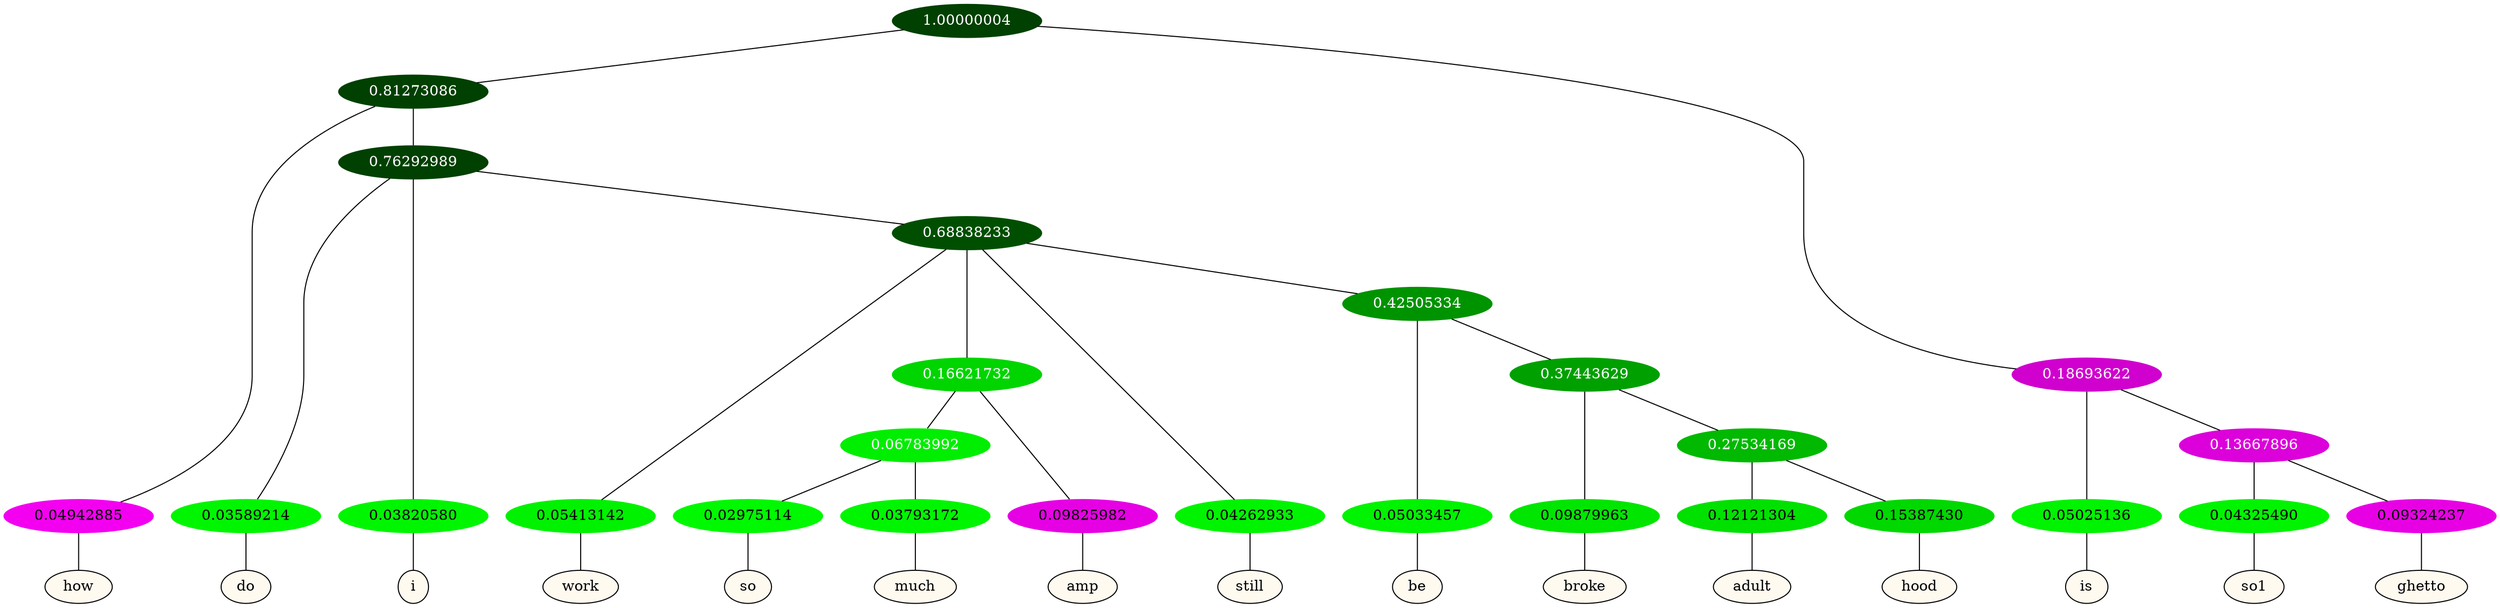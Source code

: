 graph {
	node [format=png height=0.15 nodesep=0.001 ordering=out overlap=prism overlap_scaling=0.01 ranksep=0.001 ratio=0.2 style=filled width=0.15]
	{
		rank=same
		a_w_3 [label=how color=black fillcolor=floralwhite style="filled,solid"]
		a_w_7 [label=do color=black fillcolor=floralwhite style="filled,solid"]
		a_w_8 [label=i color=black fillcolor=floralwhite style="filled,solid"]
		a_w_12 [label=work color=black fillcolor=floralwhite style="filled,solid"]
		a_w_20 [label=so color=black fillcolor=floralwhite style="filled,solid"]
		a_w_21 [label=much color=black fillcolor=floralwhite style="filled,solid"]
		a_w_17 [label=amp color=black fillcolor=floralwhite style="filled,solid"]
		a_w_14 [label=still color=black fillcolor=floralwhite style="filled,solid"]
		a_w_18 [label=be color=black fillcolor=floralwhite style="filled,solid"]
		a_w_22 [label=broke color=black fillcolor=floralwhite style="filled,solid"]
		a_w_24 [label=adult color=black fillcolor=floralwhite style="filled,solid"]
		a_w_25 [label=hood color=black fillcolor=floralwhite style="filled,solid"]
		a_w_5 [label=is color=black fillcolor=floralwhite style="filled,solid"]
		a_w_10 [label=so1 color=black fillcolor=floralwhite style="filled,solid"]
		a_w_11 [label=ghetto color=black fillcolor=floralwhite style="filled,solid"]
	}
	a_n_3 -- a_w_3
	a_n_7 -- a_w_7
	a_n_8 -- a_w_8
	a_n_12 -- a_w_12
	a_n_20 -- a_w_20
	a_n_21 -- a_w_21
	a_n_17 -- a_w_17
	a_n_14 -- a_w_14
	a_n_18 -- a_w_18
	a_n_22 -- a_w_22
	a_n_24 -- a_w_24
	a_n_25 -- a_w_25
	a_n_5 -- a_w_5
	a_n_10 -- a_w_10
	a_n_11 -- a_w_11
	{
		rank=same
		a_n_3 [label=0.04942885 color="0.835 1.000 0.951" fontcolor=black]
		a_n_7 [label=0.03589214 color="0.334 1.000 0.964" fontcolor=black]
		a_n_8 [label=0.03820580 color="0.334 1.000 0.962" fontcolor=black]
		a_n_12 [label=0.05413142 color="0.334 1.000 0.946" fontcolor=black]
		a_n_20 [label=0.02975114 color="0.334 1.000 0.970" fontcolor=black]
		a_n_21 [label=0.03793172 color="0.334 1.000 0.962" fontcolor=black]
		a_n_17 [label=0.09825982 color="0.835 1.000 0.902" fontcolor=black]
		a_n_14 [label=0.04262933 color="0.334 1.000 0.957" fontcolor=black]
		a_n_18 [label=0.05033457 color="0.334 1.000 0.950" fontcolor=black]
		a_n_22 [label=0.09879963 color="0.334 1.000 0.901" fontcolor=black]
		a_n_24 [label=0.12121304 color="0.334 1.000 0.879" fontcolor=black]
		a_n_25 [label=0.15387430 color="0.334 1.000 0.846" fontcolor=black]
		a_n_5 [label=0.05025136 color="0.334 1.000 0.950" fontcolor=black]
		a_n_10 [label=0.04325490 color="0.334 1.000 0.957" fontcolor=black]
		a_n_11 [label=0.09324237 color="0.835 1.000 0.907" fontcolor=black]
	}
	a_n_0 [label=1.00000004 color="0.334 1.000 0.250" fontcolor=grey99]
	a_n_1 [label=0.81273086 color="0.334 1.000 0.250" fontcolor=grey99]
	a_n_0 -- a_n_1
	a_n_2 [label=0.18693622 color="0.835 1.000 0.813" fontcolor=grey99]
	a_n_0 -- a_n_2
	a_n_1 -- a_n_3
	a_n_4 [label=0.76292989 color="0.334 1.000 0.250" fontcolor=grey99]
	a_n_1 -- a_n_4
	a_n_2 -- a_n_5
	a_n_6 [label=0.13667896 color="0.835 1.000 0.863" fontcolor=grey99]
	a_n_2 -- a_n_6
	a_n_4 -- a_n_7
	a_n_4 -- a_n_8
	a_n_9 [label=0.68838233 color="0.334 1.000 0.312" fontcolor=grey99]
	a_n_4 -- a_n_9
	a_n_6 -- a_n_10
	a_n_6 -- a_n_11
	a_n_9 -- a_n_12
	a_n_13 [label=0.16621732 color="0.334 1.000 0.834" fontcolor=grey99]
	a_n_9 -- a_n_13
	a_n_9 -- a_n_14
	a_n_15 [label=0.42505334 color="0.334 1.000 0.575" fontcolor=grey99]
	a_n_9 -- a_n_15
	a_n_16 [label=0.06783992 color="0.334 1.000 0.932" fontcolor=grey99]
	a_n_13 -- a_n_16
	a_n_13 -- a_n_17
	a_n_15 -- a_n_18
	a_n_19 [label=0.37443629 color="0.334 1.000 0.626" fontcolor=grey99]
	a_n_15 -- a_n_19
	a_n_16 -- a_n_20
	a_n_16 -- a_n_21
	a_n_19 -- a_n_22
	a_n_23 [label=0.27534169 color="0.334 1.000 0.725" fontcolor=grey99]
	a_n_19 -- a_n_23
	a_n_23 -- a_n_24
	a_n_23 -- a_n_25
}
